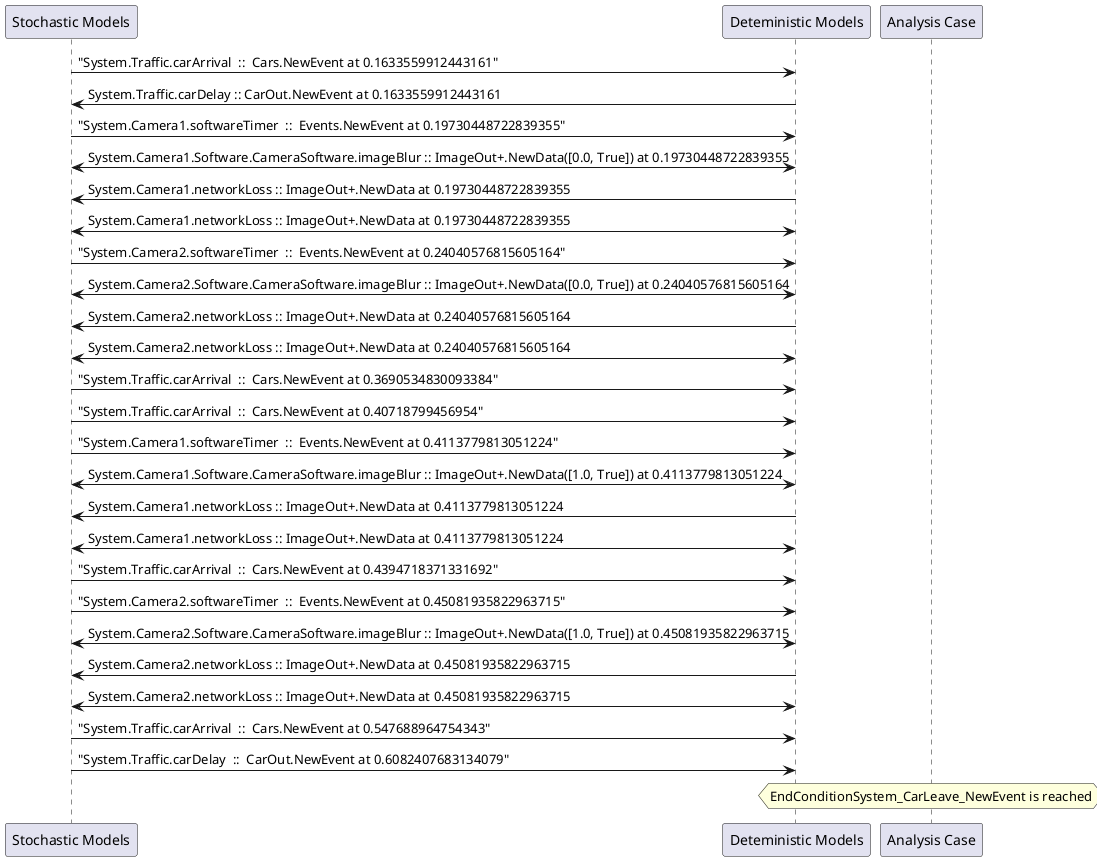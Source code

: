 
	@startuml
	participant "Stochastic Models" as stochmodel
	participant "Deteministic Models" as detmodel
	participant "Analysis Case" as analysis
	{36490_stop} stochmodel -> detmodel : "System.Traffic.carArrival  ::  Cars.NewEvent at 0.1633559912443161"
{36504_start} detmodel -> stochmodel : System.Traffic.carDelay :: CarOut.NewEvent at 0.1633559912443161
{36458_stop} stochmodel -> detmodel : "System.Camera1.softwareTimer  ::  Events.NewEvent at 0.19730448722839355"
detmodel <-> stochmodel : System.Camera1.Software.CameraSoftware.imageBlur :: ImageOut+.NewData([0.0, True]) at 0.19730448722839355
detmodel -> stochmodel : System.Camera1.networkLoss :: ImageOut+.NewData at 0.19730448722839355
detmodel <-> stochmodel : System.Camera1.networkLoss :: ImageOut+.NewData at 0.19730448722839355
{36474_stop} stochmodel -> detmodel : "System.Camera2.softwareTimer  ::  Events.NewEvent at 0.24040576815605164"
detmodel <-> stochmodel : System.Camera2.Software.CameraSoftware.imageBlur :: ImageOut+.NewData([0.0, True]) at 0.24040576815605164
detmodel -> stochmodel : System.Camera2.networkLoss :: ImageOut+.NewData at 0.24040576815605164
detmodel <-> stochmodel : System.Camera2.networkLoss :: ImageOut+.NewData at 0.24040576815605164
{36491_stop} stochmodel -> detmodel : "System.Traffic.carArrival  ::  Cars.NewEvent at 0.3690534830093384"
{36492_stop} stochmodel -> detmodel : "System.Traffic.carArrival  ::  Cars.NewEvent at 0.40718799456954"
{36459_stop} stochmodel -> detmodel : "System.Camera1.softwareTimer  ::  Events.NewEvent at 0.4113779813051224"
detmodel <-> stochmodel : System.Camera1.Software.CameraSoftware.imageBlur :: ImageOut+.NewData([1.0, True]) at 0.4113779813051224
detmodel -> stochmodel : System.Camera1.networkLoss :: ImageOut+.NewData at 0.4113779813051224
detmodel <-> stochmodel : System.Camera1.networkLoss :: ImageOut+.NewData at 0.4113779813051224
{36493_stop} stochmodel -> detmodel : "System.Traffic.carArrival  ::  Cars.NewEvent at 0.4394718371331692"
{36475_stop} stochmodel -> detmodel : "System.Camera2.softwareTimer  ::  Events.NewEvent at 0.45081935822963715"
detmodel <-> stochmodel : System.Camera2.Software.CameraSoftware.imageBlur :: ImageOut+.NewData([1.0, True]) at 0.45081935822963715
detmodel -> stochmodel : System.Camera2.networkLoss :: ImageOut+.NewData at 0.45081935822963715
detmodel <-> stochmodel : System.Camera2.networkLoss :: ImageOut+.NewData at 0.45081935822963715
{36494_stop} stochmodel -> detmodel : "System.Traffic.carArrival  ::  Cars.NewEvent at 0.547688964754343"
{36504_stop} stochmodel -> detmodel : "System.Traffic.carDelay  ::  CarOut.NewEvent at 0.6082407683134079"
{36504_start} <-> {36504_stop} : delay
hnote over analysis 
EndConditionSystem_CarLeave_NewEvent is reached
endnote
@enduml